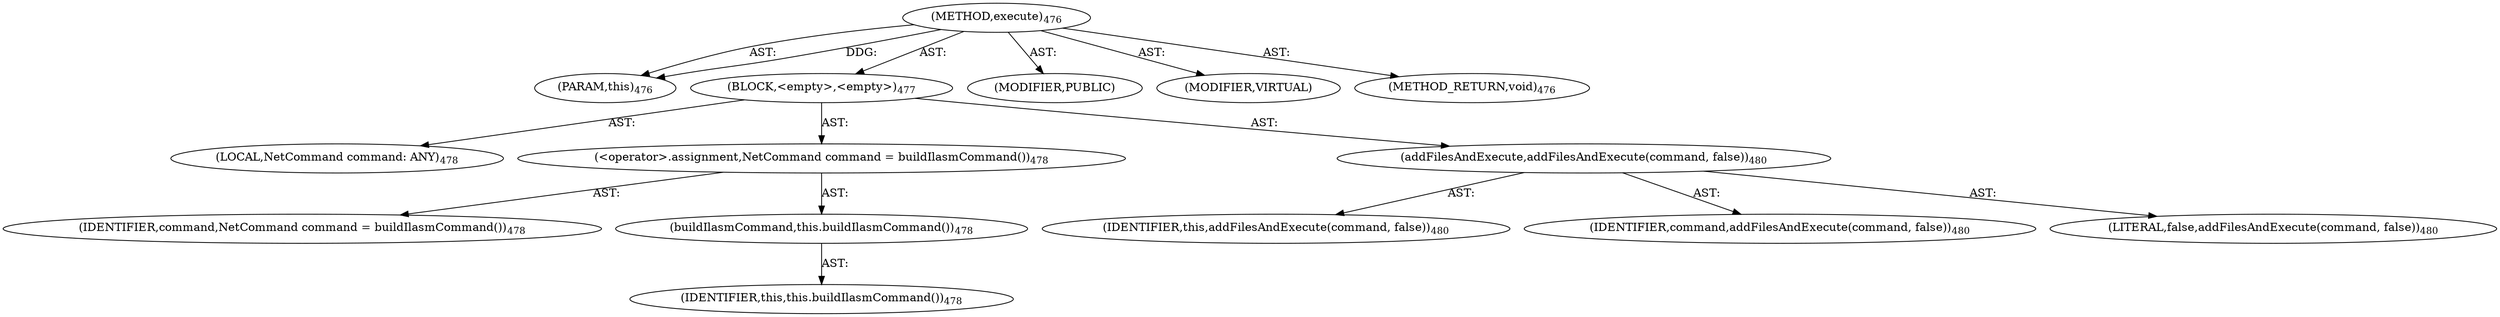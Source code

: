 digraph "execute" {  
"111669149722" [label = <(METHOD,execute)<SUB>476</SUB>> ]
"115964116999" [label = <(PARAM,this)<SUB>476</SUB>> ]
"25769803816" [label = <(BLOCK,&lt;empty&gt;,&lt;empty&gt;)<SUB>477</SUB>> ]
"94489280513" [label = <(LOCAL,NetCommand command: ANY)<SUB>478</SUB>> ]
"30064771172" [label = <(&lt;operator&gt;.assignment,NetCommand command = buildIlasmCommand())<SUB>478</SUB>> ]
"68719476811" [label = <(IDENTIFIER,command,NetCommand command = buildIlasmCommand())<SUB>478</SUB>> ]
"30064771173" [label = <(buildIlasmCommand,this.buildIlasmCommand())<SUB>478</SUB>> ]
"68719476743" [label = <(IDENTIFIER,this,this.buildIlasmCommand())<SUB>478</SUB>> ]
"30064771174" [label = <(addFilesAndExecute,addFilesAndExecute(command, false))<SUB>480</SUB>> ]
"68719476744" [label = <(IDENTIFIER,this,addFilesAndExecute(command, false))<SUB>480</SUB>> ]
"68719476812" [label = <(IDENTIFIER,command,addFilesAndExecute(command, false))<SUB>480</SUB>> ]
"90194313257" [label = <(LITERAL,false,addFilesAndExecute(command, false))<SUB>480</SUB>> ]
"133143986245" [label = <(MODIFIER,PUBLIC)> ]
"133143986246" [label = <(MODIFIER,VIRTUAL)> ]
"128849018906" [label = <(METHOD_RETURN,void)<SUB>476</SUB>> ]
  "111669149722" -> "115964116999"  [ label = "AST: "] 
  "111669149722" -> "25769803816"  [ label = "AST: "] 
  "111669149722" -> "133143986245"  [ label = "AST: "] 
  "111669149722" -> "133143986246"  [ label = "AST: "] 
  "111669149722" -> "128849018906"  [ label = "AST: "] 
  "25769803816" -> "94489280513"  [ label = "AST: "] 
  "25769803816" -> "30064771172"  [ label = "AST: "] 
  "25769803816" -> "30064771174"  [ label = "AST: "] 
  "30064771172" -> "68719476811"  [ label = "AST: "] 
  "30064771172" -> "30064771173"  [ label = "AST: "] 
  "30064771173" -> "68719476743"  [ label = "AST: "] 
  "30064771174" -> "68719476744"  [ label = "AST: "] 
  "30064771174" -> "68719476812"  [ label = "AST: "] 
  "30064771174" -> "90194313257"  [ label = "AST: "] 
  "111669149722" -> "115964116999"  [ label = "DDG: "] 
}
